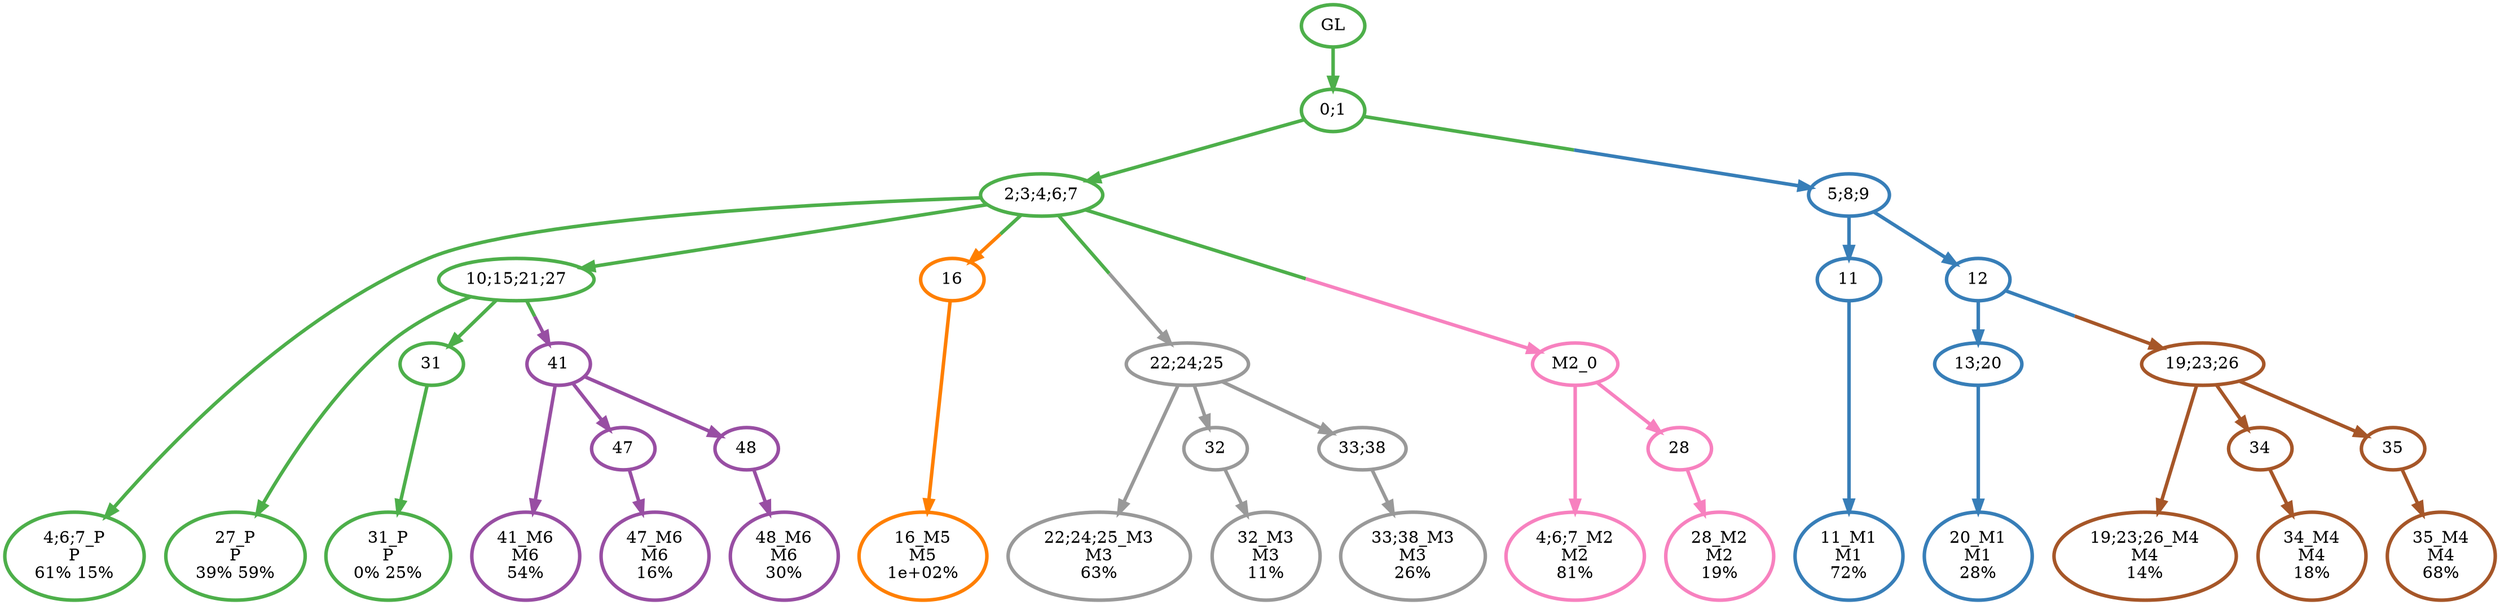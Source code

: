 digraph T {
	{
		rank=same
		34 [penwidth=3,colorscheme=set19,color=3,label="4;6;7_P\nP\n61% 15%"]
		32 [penwidth=3,colorscheme=set19,color=3,label="27_P\nP\n39% 59%"]
		30 [penwidth=3,colorscheme=set19,color=3,label="31_P\nP\n0% 25%"]
		28 [penwidth=3,colorscheme=set19,color=2,label="11_M1\nM1\n72%"]
		25 [penwidth=3,colorscheme=set19,color=2,label="20_M1\nM1\n28%"]
		24 [penwidth=3,colorscheme=set19,color=8,label="4;6;7_M2\nM2\n81%"]
		22 [penwidth=3,colorscheme=set19,color=8,label="28_M2\nM2\n19%"]
		21 [penwidth=3,colorscheme=set19,color=9,label="22;24;25_M3\nM3\n63%"]
		19 [penwidth=3,colorscheme=set19,color=9,label="32_M3\nM3\n11%"]
		17 [penwidth=3,colorscheme=set19,color=9,label="33;38_M3\nM3\n26%"]
		16 [penwidth=3,colorscheme=set19,color=7,label="19;23;26_M4\nM4\n14%"]
		14 [penwidth=3,colorscheme=set19,color=7,label="34_M4\nM4\n18%"]
		12 [penwidth=3,colorscheme=set19,color=7,label="35_M4\nM4\n68%"]
		11 [penwidth=3,colorscheme=set19,color=5,label="16_M5\nM5\n1e+02%"]
		10 [penwidth=3,colorscheme=set19,color=4,label="41_M6\nM6\n54%"]
		8 [penwidth=3,colorscheme=set19,color=4,label="47_M6\nM6\n16%"]
		6 [penwidth=3,colorscheme=set19,color=4,label="48_M6\nM6\n30%"]
	}
	37 [penwidth=3,colorscheme=set19,color=3,label="GL"]
	36 [penwidth=3,colorscheme=set19,color=3,label="0;1"]
	35 [penwidth=3,colorscheme=set19,color=3,label="2;3;4;6;7"]
	33 [penwidth=3,colorscheme=set19,color=3,label="10;15;21;27"]
	31 [penwidth=3,colorscheme=set19,color=3,label="31"]
	29 [penwidth=3,colorscheme=set19,color=2,label="11"]
	27 [penwidth=3,colorscheme=set19,color=2,label="12"]
	26 [penwidth=3,colorscheme=set19,color=2,label="13;20"]
	23 [penwidth=3,colorscheme=set19,color=8,label="28"]
	20 [penwidth=3,colorscheme=set19,color=9,label="32"]
	18 [penwidth=3,colorscheme=set19,color=9,label="33;38"]
	15 [penwidth=3,colorscheme=set19,color=7,label="34"]
	13 [penwidth=3,colorscheme=set19,color=7,label="35"]
	9 [penwidth=3,colorscheme=set19,color=4,label="47"]
	7 [penwidth=3,colorscheme=set19,color=4,label="48"]
	5 [penwidth=3,colorscheme=set19,color=7,label="19;23;26"]
	4 [penwidth=3,colorscheme=set19,color=4,label="41"]
	3 [penwidth=3,colorscheme=set19,color=5,label="16"]
	2 [penwidth=3,colorscheme=set19,color=9,label="22;24;25"]
	1 [penwidth=3,colorscheme=set19,color=8,label="M2_0"]
	0 [penwidth=3,colorscheme=set19,color=2,label="5;8;9"]
	37 -> 36 [penwidth=3,colorscheme=set19,color=3]
	36 -> 35 [penwidth=3,colorscheme=set19,color=3]
	36 -> 0 [penwidth=3,colorscheme=set19,color="3;0.5:2"]
	35 -> 34 [penwidth=3,colorscheme=set19,color=3]
	35 -> 33 [penwidth=3,colorscheme=set19,color=3]
	35 -> 1 [penwidth=3,colorscheme=set19,color="3;0.5:8"]
	35 -> 3 [penwidth=3,colorscheme=set19,color="3;0.5:5"]
	35 -> 2 [penwidth=3,colorscheme=set19,color="3;0.5:9"]
	33 -> 32 [penwidth=3,colorscheme=set19,color=3]
	33 -> 31 [penwidth=3,colorscheme=set19,color=3]
	33 -> 4 [penwidth=3,colorscheme=set19,color="3;0.5:4"]
	31 -> 30 [penwidth=3,colorscheme=set19,color=3]
	29 -> 28 [penwidth=3,colorscheme=set19,color=2]
	27 -> 26 [penwidth=3,colorscheme=set19,color=2]
	27 -> 5 [penwidth=3,colorscheme=set19,color="2;0.5:7"]
	26 -> 25 [penwidth=3,colorscheme=set19,color=2]
	23 -> 22 [penwidth=3,colorscheme=set19,color=8]
	20 -> 19 [penwidth=3,colorscheme=set19,color=9]
	18 -> 17 [penwidth=3,colorscheme=set19,color=9]
	15 -> 14 [penwidth=3,colorscheme=set19,color=7]
	13 -> 12 [penwidth=3,colorscheme=set19,color=7]
	9 -> 8 [penwidth=3,colorscheme=set19,color=4]
	7 -> 6 [penwidth=3,colorscheme=set19,color=4]
	5 -> 16 [penwidth=3,colorscheme=set19,color=7]
	5 -> 15 [penwidth=3,colorscheme=set19,color=7]
	5 -> 13 [penwidth=3,colorscheme=set19,color=7]
	4 -> 10 [penwidth=3,colorscheme=set19,color=4]
	4 -> 9 [penwidth=3,colorscheme=set19,color=4]
	4 -> 7 [penwidth=3,colorscheme=set19,color=4]
	3 -> 11 [penwidth=3,colorscheme=set19,color=5]
	2 -> 21 [penwidth=3,colorscheme=set19,color=9]
	2 -> 20 [penwidth=3,colorscheme=set19,color=9]
	2 -> 18 [penwidth=3,colorscheme=set19,color=9]
	1 -> 24 [penwidth=3,colorscheme=set19,color=8]
	1 -> 23 [penwidth=3,colorscheme=set19,color=8]
	0 -> 29 [penwidth=3,colorscheme=set19,color=2]
	0 -> 27 [penwidth=3,colorscheme=set19,color=2]
}
